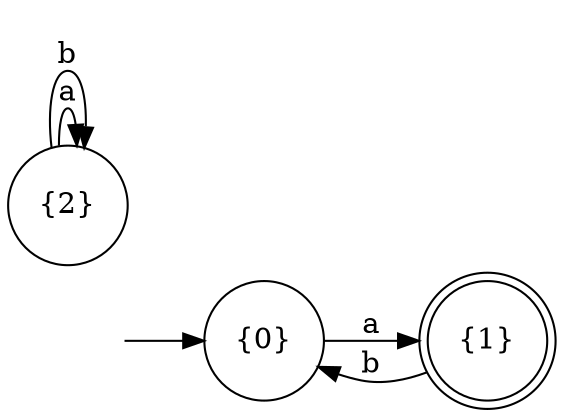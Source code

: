 digraph G {
    rankdir=LR;
    node [shape=circle];
    start [shape=none, label=""];
    "{1}" [shape=doublecircle];
    "{0}" -> "{1}" [label="a"];
    "{1}" -> "{0}" [label="b"];
    "{2}" -> "{2}" [label="a"];
    "{2}" -> "{2}" [label="b"];
    start -> "{0}";
}
